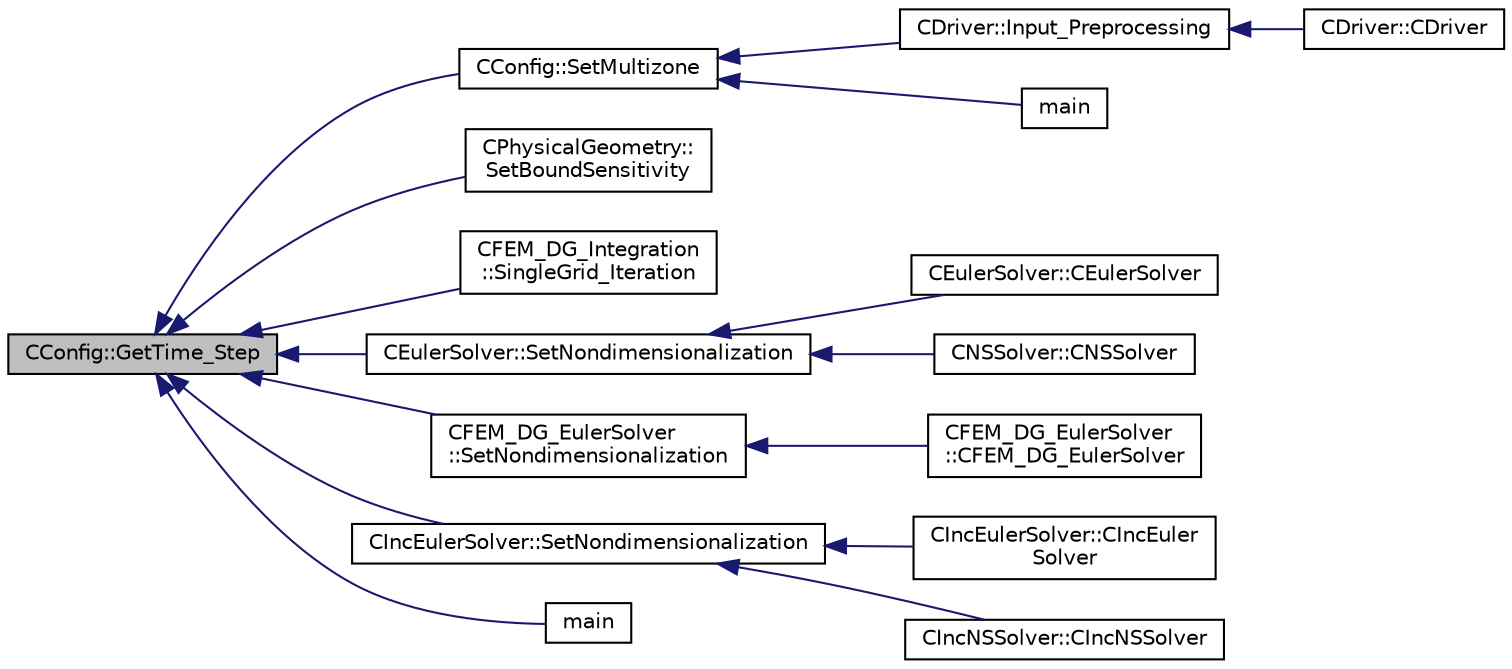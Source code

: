 digraph "CConfig::GetTime_Step"
{
  edge [fontname="Helvetica",fontsize="10",labelfontname="Helvetica",labelfontsize="10"];
  node [fontname="Helvetica",fontsize="10",shape=record];
  rankdir="LR";
  Node12894 [label="CConfig::GetTime_Step",height=0.2,width=0.4,color="black", fillcolor="grey75", style="filled", fontcolor="black"];
  Node12894 -> Node12895 [dir="back",color="midnightblue",fontsize="10",style="solid",fontname="Helvetica"];
  Node12895 [label="CConfig::SetMultizone",height=0.2,width=0.4,color="black", fillcolor="white", style="filled",URL="$class_c_config.html#af324a7309f26a81d9bc9025374b6b9eb",tooltip="Set multizone properties. "];
  Node12895 -> Node12896 [dir="back",color="midnightblue",fontsize="10",style="solid",fontname="Helvetica"];
  Node12896 [label="CDriver::Input_Preprocessing",height=0.2,width=0.4,color="black", fillcolor="white", style="filled",URL="$class_c_driver.html#a8310a8cc3f5bd3d2bb70340b44000562",tooltip="Read in the config and mesh files. "];
  Node12896 -> Node12897 [dir="back",color="midnightblue",fontsize="10",style="solid",fontname="Helvetica"];
  Node12897 [label="CDriver::CDriver",height=0.2,width=0.4,color="black", fillcolor="white", style="filled",URL="$class_c_driver.html#a3fca4a013a6efa9bbb38fe78a86b5f3d",tooltip="Constructor of the class. "];
  Node12895 -> Node12898 [dir="back",color="midnightblue",fontsize="10",style="solid",fontname="Helvetica"];
  Node12898 [label="main",height=0.2,width=0.4,color="black", fillcolor="white", style="filled",URL="$_s_u2___d_e_f_8cpp.html#a0ddf1224851353fc92bfbff6f499fa97"];
  Node12894 -> Node12899 [dir="back",color="midnightblue",fontsize="10",style="solid",fontname="Helvetica"];
  Node12899 [label="CPhysicalGeometry::\lSetBoundSensitivity",height=0.2,width=0.4,color="black", fillcolor="white", style="filled",URL="$class_c_physical_geometry.html#abc5f9291c48e1ae4532f2b1b18888ef0",tooltip="Read the sensitivity from an input file. "];
  Node12894 -> Node12900 [dir="back",color="midnightblue",fontsize="10",style="solid",fontname="Helvetica"];
  Node12900 [label="CFEM_DG_Integration\l::SingleGrid_Iteration",height=0.2,width=0.4,color="black", fillcolor="white", style="filled",URL="$class_c_f_e_m___d_g___integration.html#a257b5aa24534c1864ea47c069edf1f1d",tooltip="Do the numerical integration (implicit) of the turbulence solver. "];
  Node12894 -> Node12901 [dir="back",color="midnightblue",fontsize="10",style="solid",fontname="Helvetica"];
  Node12901 [label="CEulerSolver::SetNondimensionalization",height=0.2,width=0.4,color="black", fillcolor="white", style="filled",URL="$class_c_euler_solver.html#a1c633d6e77fefb2e76308e2ba0af0c2c",tooltip="Set the solver nondimensionalization. "];
  Node12901 -> Node12902 [dir="back",color="midnightblue",fontsize="10",style="solid",fontname="Helvetica"];
  Node12902 [label="CEulerSolver::CEulerSolver",height=0.2,width=0.4,color="black", fillcolor="white", style="filled",URL="$class_c_euler_solver.html#ae1e74218b4e943111b100d7ddcbd4db9"];
  Node12901 -> Node12903 [dir="back",color="midnightblue",fontsize="10",style="solid",fontname="Helvetica"];
  Node12903 [label="CNSSolver::CNSSolver",height=0.2,width=0.4,color="black", fillcolor="white", style="filled",URL="$class_c_n_s_solver.html#a2a8ad49c42b4546696e631cf44b7788b"];
  Node12894 -> Node12904 [dir="back",color="midnightblue",fontsize="10",style="solid",fontname="Helvetica"];
  Node12904 [label="CFEM_DG_EulerSolver\l::SetNondimensionalization",height=0.2,width=0.4,color="black", fillcolor="white", style="filled",URL="$class_c_f_e_m___d_g___euler_solver.html#a31316dc2fe564329d9bb372961b10a3a",tooltip="Set the fluid solver nondimensionalization. "];
  Node12904 -> Node12905 [dir="back",color="midnightblue",fontsize="10",style="solid",fontname="Helvetica"];
  Node12905 [label="CFEM_DG_EulerSolver\l::CFEM_DG_EulerSolver",height=0.2,width=0.4,color="black", fillcolor="white", style="filled",URL="$class_c_f_e_m___d_g___euler_solver.html#a70d30ef9e7cd7620d54ec73f4b1ed28c"];
  Node12894 -> Node12906 [dir="back",color="midnightblue",fontsize="10",style="solid",fontname="Helvetica"];
  Node12906 [label="CIncEulerSolver::SetNondimensionalization",height=0.2,width=0.4,color="black", fillcolor="white", style="filled",URL="$class_c_inc_euler_solver.html#a2cffaa24417cb3803d36d38b3874d6d0",tooltip="Set the solver nondimensionalization. "];
  Node12906 -> Node12907 [dir="back",color="midnightblue",fontsize="10",style="solid",fontname="Helvetica"];
  Node12907 [label="CIncEulerSolver::CIncEuler\lSolver",height=0.2,width=0.4,color="black", fillcolor="white", style="filled",URL="$class_c_inc_euler_solver.html#a91f644b8f9a00215bac5bcd31dfc06d8"];
  Node12906 -> Node12908 [dir="back",color="midnightblue",fontsize="10",style="solid",fontname="Helvetica"];
  Node12908 [label="CIncNSSolver::CIncNSSolver",height=0.2,width=0.4,color="black", fillcolor="white", style="filled",URL="$class_c_inc_n_s_solver.html#a82152ac7e91fb1c5c073d98a1f08e2aa"];
  Node12894 -> Node12909 [dir="back",color="midnightblue",fontsize="10",style="solid",fontname="Helvetica"];
  Node12909 [label="main",height=0.2,width=0.4,color="black", fillcolor="white", style="filled",URL="$_s_u2___s_o_l_8cpp.html#a0ddf1224851353fc92bfbff6f499fa97"];
}
